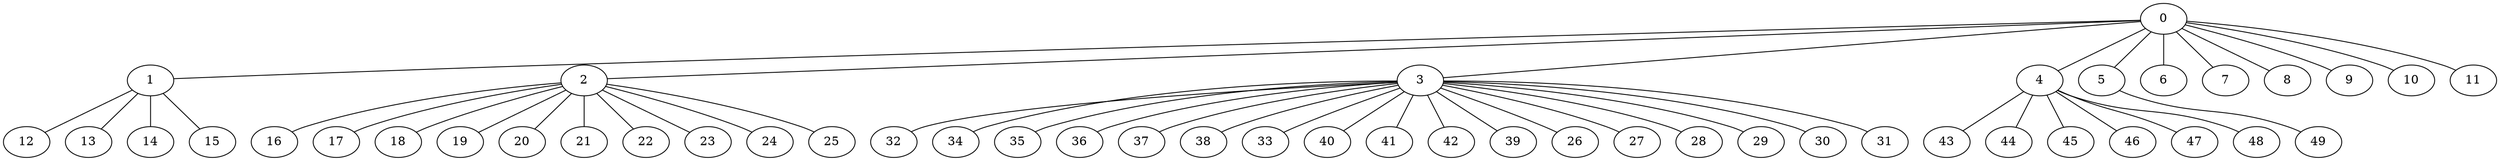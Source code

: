
graph graphname {
    0 -- 1
0 -- 2
0 -- 3
0 -- 4
0 -- 5
0 -- 6
0 -- 7
0 -- 8
0 -- 9
0 -- 10
0 -- 11
1 -- 12
1 -- 13
1 -- 14
1 -- 15
2 -- 16
2 -- 17
2 -- 18
2 -- 19
2 -- 20
2 -- 21
2 -- 22
2 -- 23
2 -- 24
2 -- 25
3 -- 32
3 -- 34
3 -- 35
3 -- 36
3 -- 37
3 -- 38
3 -- 33
3 -- 40
3 -- 41
3 -- 42
3 -- 39
3 -- 26
3 -- 27
3 -- 28
3 -- 29
3 -- 30
3 -- 31
4 -- 43
4 -- 44
4 -- 45
4 -- 46
4 -- 47
4 -- 48
5 -- 49

}
